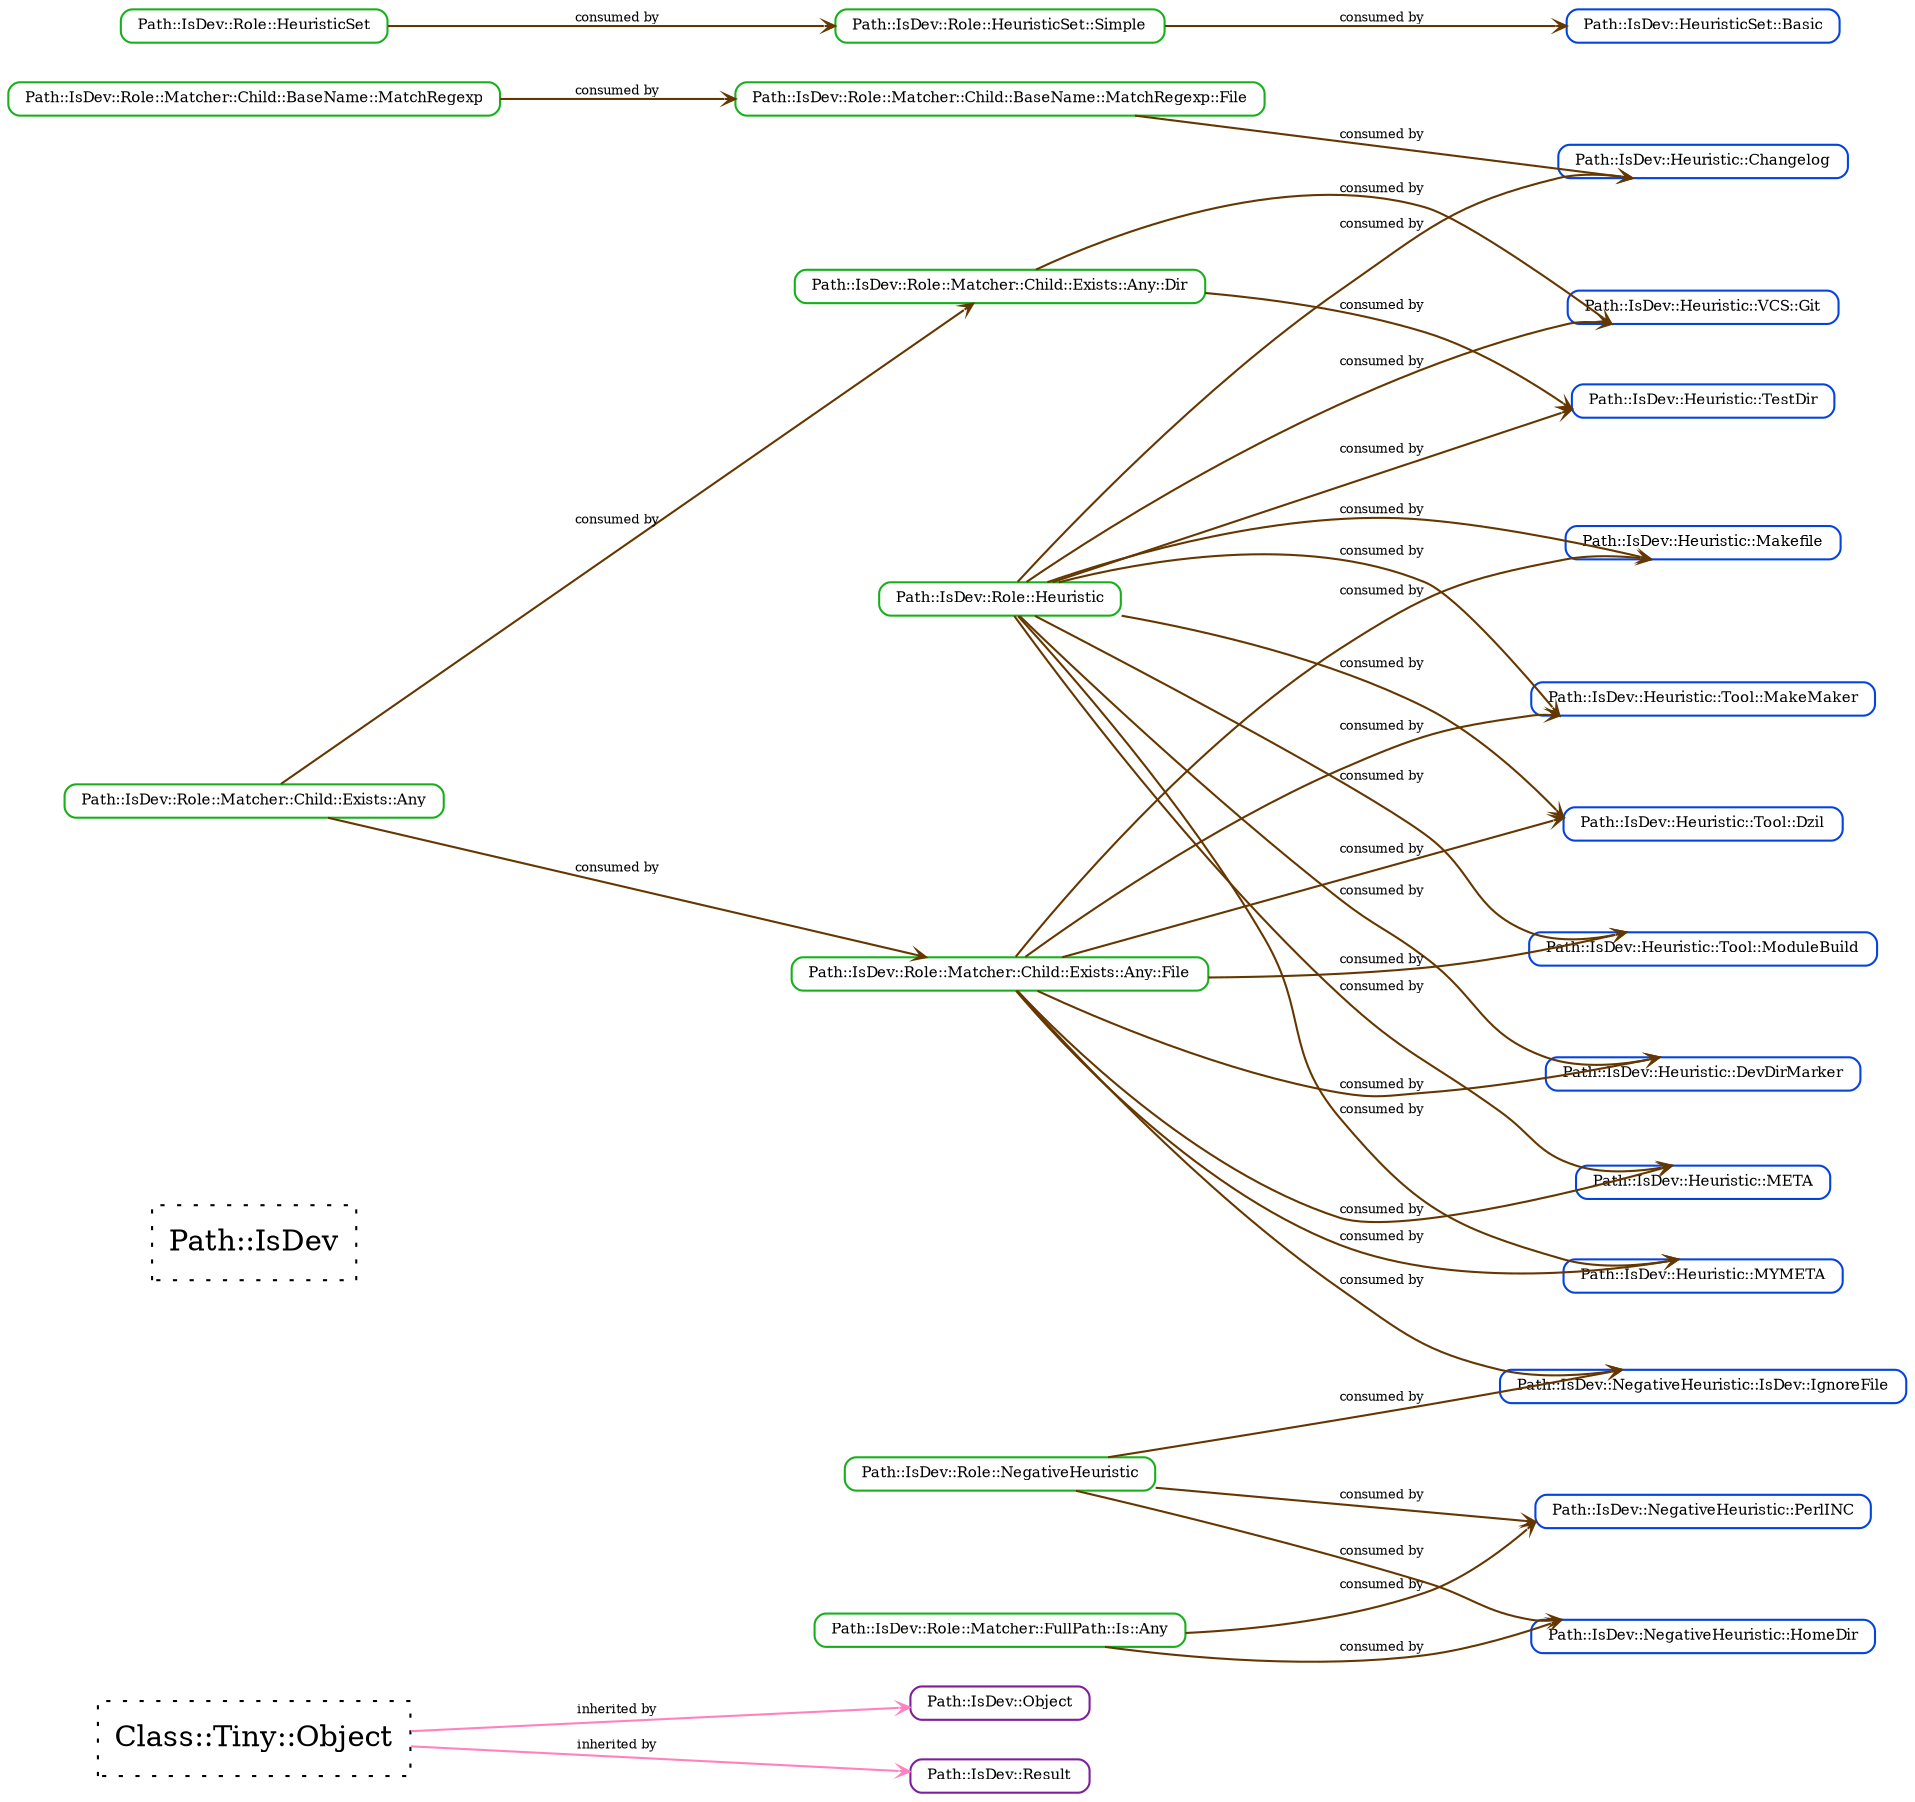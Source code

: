 strict digraph Perl {
	graph [compound=1, concentrate=1, overlap=false, rankdir=LR, ranksep=1, smoothing=triangle, splines=spline];
	node [label="\N", shape=record, style=dotted];
	edge [minlen=1];
	"Class::Tiny::Object" [label="Class::Tiny::Object"];
	"Path::IsDev" [label="Path::IsDev"];
	"Path::IsDev::Heuristic::Changelog" [label="Path::IsDev::Heuristic::Changelog", shape=Mrecord, style=solid, color="#0343df", fontsize=7, height="0.1"];
	"Path::IsDev::Heuristic::DevDirMarker" [label="Path::IsDev::Heuristic::DevDirMarker", shape=Mrecord, style=solid, color="#0343df", fontsize=7, height="0.1"];
	"Path::IsDev::Heuristic::META" [label="Path::IsDev::Heuristic::META", shape=Mrecord, style=solid, color="#0343df", fontsize=7, height="0.1"];
	"Path::IsDev::Heuristic::MYMETA" [label="Path::IsDev::Heuristic::MYMETA", shape=Mrecord, style=solid, color="#0343df", fontsize=7, height="0.1"];
	"Path::IsDev::Heuristic::Makefile" [label="Path::IsDev::Heuristic::Makefile", shape=Mrecord, style=solid, color="#0343df", fontsize=7, height="0.1"];
	"Path::IsDev::Heuristic::TestDir" [label="Path::IsDev::Heuristic::TestDir", shape=Mrecord, style=solid, color="#0343df", fontsize=7, height="0.1"];
	"Path::IsDev::Heuristic::Tool::Dzil" [label="Path::IsDev::Heuristic::Tool::Dzil", shape=Mrecord, style=solid, color="#0343df", fontsize=7, height="0.1"];
	"Path::IsDev::Heuristic::Tool::MakeMaker" [label="Path::IsDev::Heuristic::Tool::MakeMaker", shape=Mrecord, style=solid, color="#0343df", fontsize=7, height="0.1"];
	"Path::IsDev::Heuristic::Tool::ModuleBuild" [label="Path::IsDev::Heuristic::Tool::ModuleBuild", shape=Mrecord, style=solid, color="#0343df", fontsize=7, height="0.1"];
	"Path::IsDev::Heuristic::VCS::Git" [label="Path::IsDev::Heuristic::VCS::Git", shape=Mrecord, style=solid, color="#0343df", fontsize=7, height="0.1"];
	"Path::IsDev::HeuristicSet::Basic" [label="Path::IsDev::HeuristicSet::Basic", shape=Mrecord, style=solid, color="#0343df", fontsize=7, height="0.1"];
	"Path::IsDev::NegativeHeuristic::HomeDir" [label="Path::IsDev::NegativeHeuristic::HomeDir", shape=Mrecord, style=solid, color="#0343df", fontsize=7, height="0.1"];
	"Path::IsDev::NegativeHeuristic::IsDev::IgnoreFile" [label="Path::IsDev::NegativeHeuristic::IsDev::IgnoreFile", shape=Mrecord, style=solid, color="#0343df", fontsize=7, height="0.1"];
	"Path::IsDev::NegativeHeuristic::PerlINC" [label="Path::IsDev::NegativeHeuristic::PerlINC", shape=Mrecord, style=solid, color="#0343df", fontsize=7, height="0.1"];
	"Path::IsDev::Object" [label="Path::IsDev::Object", shape=Mrecord, style=solid, color="#7e1e9c", fontsize=7, height="0.1"];
	"Path::IsDev::Result" [label="Path::IsDev::Result", shape=Mrecord, style=solid, color="#7e1e9c", fontsize=7, height="0.1"];
	"Path::IsDev::Role::Heuristic" [label="Path::IsDev::Role::Heuristic", shape=Mrecord, style=solid, color="#15b01a", fontsize=7, height="0.1"];
	"Path::IsDev::Role::HeuristicSet" [label="Path::IsDev::Role::HeuristicSet", shape=Mrecord, style=solid, color="#15b01a", fontsize=7, height="0.1"];
	"Path::IsDev::Role::HeuristicSet::Simple" [label="Path::IsDev::Role::HeuristicSet::Simple", shape=Mrecord, style=solid, color="#15b01a", fontsize=7, height="0.1"];
	"Path::IsDev::Role::Matcher::Child::BaseName::MatchRegexp" [label="Path::IsDev::Role::Matcher::Child::BaseName::MatchRegexp", shape=Mrecord, style=solid, color="#15b01a", fontsize=7, height="0.1"];
	"Path::IsDev::Role::Matcher::Child::BaseName::MatchRegexp::File" [label="Path::IsDev::Role::Matcher::Child::BaseName::MatchRegexp::File", shape=Mrecord, style=solid, color="#15b01a", fontsize=7, height="0.1"];
	"Path::IsDev::Role::Matcher::Child::Exists::Any" [label="Path::IsDev::Role::Matcher::Child::Exists::Any", shape=Mrecord, style=solid, color="#15b01a", fontsize=7, height="0.1"];
	"Path::IsDev::Role::Matcher::Child::Exists::Any::Dir" [label="Path::IsDev::Role::Matcher::Child::Exists::Any::Dir", shape=Mrecord, style=solid, color="#15b01a", fontsize=7, height="0.1"];
	"Path::IsDev::Role::Matcher::Child::Exists::Any::File" [label="Path::IsDev::Role::Matcher::Child::Exists::Any::File", shape=Mrecord, style=solid, color="#15b01a", fontsize=7, height="0.1"];
	"Path::IsDev::Role::Matcher::FullPath::Is::Any" [label="Path::IsDev::Role::Matcher::FullPath::Is::Any", shape=Mrecord, style=solid, color="#15b01a", fontsize=7, height="0.1"];
	"Path::IsDev::Role::NegativeHeuristic" [label="Path::IsDev::Role::NegativeHeuristic", shape=Mrecord, style=solid, color="#15b01a", fontsize=7, height="0.1"];
	"Class::Tiny::Object" -> "Path::IsDev::Object" [arrowhead=open, arrowsize="0.5", color="#ff81c0", dir=forward, fontsize=6, headclip=1, label="inherited by", samehead=head, tailclip=1, weight=10];
	"Class::Tiny::Object" -> "Path::IsDev::Result" [arrowhead=open, arrowsize="0.5", color="#ff81c0", dir=forward, fontsize=6, headclip=1, label="inherited by", samehead=head, tailclip=1, weight=10];
	"Path::IsDev::Role::Heuristic" -> "Path::IsDev::Heuristic::Changelog" [arrowhead=open, arrowsize="0.5", color="#653700", dir=forward, fontsize=6, headclip=1, label="consumed by", samehead=head, tailclip=1, weight=5];
	"Path::IsDev::Role::Matcher::Child::BaseName::MatchRegexp::File" -> "Path::IsDev::Heuristic::Changelog" [arrowhead=open, arrowsize="0.5", color="#653700", dir=forward, fontsize=6, headclip=1, label="consumed by", samehead=head, tailclip=1, weight=5];
	"Path::IsDev::Role::Heuristic" -> "Path::IsDev::Heuristic::DevDirMarker" [arrowhead=open, arrowsize="0.5", color="#653700", dir=forward, fontsize=6, headclip=1, label="consumed by", samehead=head, tailclip=1, weight=5];
	"Path::IsDev::Role::Matcher::Child::Exists::Any::File" -> "Path::IsDev::Heuristic::DevDirMarker" [arrowhead=open, arrowsize="0.5", color="#653700", dir=forward, fontsize=6, headclip=1, label="consumed by", samehead=head, tailclip=1, weight=5];
	"Path::IsDev::Role::Heuristic" -> "Path::IsDev::Heuristic::META" [arrowhead=open, arrowsize="0.5", color="#653700", dir=forward, fontsize=6, headclip=1, label="consumed by", samehead=head, tailclip=1, weight=5];
	"Path::IsDev::Role::Matcher::Child::Exists::Any::File" -> "Path::IsDev::Heuristic::META" [arrowhead=open, arrowsize="0.5", color="#653700", dir=forward, fontsize=6, headclip=1, label="consumed by", samehead=head, tailclip=1, weight=5];
	"Path::IsDev::Role::Heuristic" -> "Path::IsDev::Heuristic::MYMETA" [arrowhead=open, arrowsize="0.5", color="#653700", dir=forward, fontsize=6, headclip=1, label="consumed by", samehead=head, tailclip=1, weight=5];
	"Path::IsDev::Role::Matcher::Child::Exists::Any::File" -> "Path::IsDev::Heuristic::MYMETA" [arrowhead=open, arrowsize="0.5", color="#653700", dir=forward, fontsize=6, headclip=1, label="consumed by", samehead=head, tailclip=1, weight=5];
	"Path::IsDev::Role::Heuristic" -> "Path::IsDev::Heuristic::Makefile" [arrowhead=open, arrowsize="0.5", color="#653700", dir=forward, fontsize=6, headclip=1, label="consumed by", samehead=head, tailclip=1, weight=5];
	"Path::IsDev::Role::Matcher::Child::Exists::Any::File" -> "Path::IsDev::Heuristic::Makefile" [arrowhead=open, arrowsize="0.5", color="#653700", dir=forward, fontsize=6, headclip=1, label="consumed by", samehead=head, tailclip=1, weight=5];
	"Path::IsDev::Role::Heuristic" -> "Path::IsDev::Heuristic::TestDir" [arrowhead=open, arrowsize="0.5", color="#653700", dir=forward, fontsize=6, headclip=1, label="consumed by", samehead=head, tailclip=1, weight=5];
	"Path::IsDev::Role::Matcher::Child::Exists::Any::Dir" -> "Path::IsDev::Heuristic::TestDir" [arrowhead=open, arrowsize="0.5", color="#653700", dir=forward, fontsize=6, headclip=1, label="consumed by", samehead=head, tailclip=1, weight=5];
	"Path::IsDev::Role::HeuristicSet::Simple" -> "Path::IsDev::HeuristicSet::Basic" [arrowhead=open, arrowsize="0.5", color="#653700", dir=forward, fontsize=6, headclip=1, label="consumed by", samehead=head, tailclip=1, weight=5];
	"Path::IsDev::Role::NegativeHeuristic" -> "Path::IsDev::NegativeHeuristic::HomeDir" [arrowhead=open, arrowsize="0.5", color="#653700", dir=forward, fontsize=6, headclip=1, label="consumed by", samehead=head, tailclip=1, weight=5];
	"Path::IsDev::Role::Matcher::FullPath::Is::Any" -> "Path::IsDev::NegativeHeuristic::HomeDir" [arrowhead=open, arrowsize="0.5", color="#653700", dir=forward, fontsize=6, headclip=1, label="consumed by", samehead=head, tailclip=1, weight=5];
	"Path::IsDev::Role::NegativeHeuristic" -> "Path::IsDev::NegativeHeuristic::PerlINC" [arrowhead=open, arrowsize="0.5", color="#653700", dir=forward, fontsize=6, headclip=1, label="consumed by", samehead=head, tailclip=1, weight=5];
	"Path::IsDev::Role::Matcher::FullPath::Is::Any" -> "Path::IsDev::NegativeHeuristic::PerlINC" [arrowhead=open, arrowsize="0.5", color="#653700", dir=forward, fontsize=6, headclip=1, label="consumed by", samehead=head, tailclip=1, weight=5];
	"Path::IsDev::Role::Heuristic" -> "Path::IsDev::Heuristic::Tool::Dzil" [arrowhead=open, arrowsize="0.5", color="#653700", dir=forward, fontsize=6, headclip=1, label="consumed by", samehead=head, tailclip=1, weight=5];
	"Path::IsDev::Role::Matcher::Child::Exists::Any::File" -> "Path::IsDev::Heuristic::Tool::Dzil" [arrowhead=open, arrowsize="0.5", color="#653700", dir=forward, fontsize=6, headclip=1, label="consumed by", samehead=head, tailclip=1, weight=5];
	"Path::IsDev::Role::Heuristic" -> "Path::IsDev::Heuristic::Tool::MakeMaker" [arrowhead=open, arrowsize="0.5", color="#653700", dir=forward, fontsize=6, headclip=1, label="consumed by", samehead=head, tailclip=1, weight=5];
	"Path::IsDev::Role::Matcher::Child::Exists::Any::File" -> "Path::IsDev::Heuristic::Tool::MakeMaker" [arrowhead=open, arrowsize="0.5", color="#653700", dir=forward, fontsize=6, headclip=1, label="consumed by", samehead=head, tailclip=1, weight=5];
	"Path::IsDev::Role::Heuristic" -> "Path::IsDev::Heuristic::Tool::ModuleBuild" [arrowhead=open, arrowsize="0.5", color="#653700", dir=forward, fontsize=6, headclip=1, label="consumed by", samehead=head, tailclip=1, weight=5];
	"Path::IsDev::Role::Matcher::Child::Exists::Any::File" -> "Path::IsDev::Heuristic::Tool::ModuleBuild" [arrowhead=open, arrowsize="0.5", color="#653700", dir=forward, fontsize=6, headclip=1, label="consumed by", samehead=head, tailclip=1, weight=5];
	"Path::IsDev::Role::Heuristic" -> "Path::IsDev::Heuristic::VCS::Git" [arrowhead=open, arrowsize="0.5", color="#653700", dir=forward, fontsize=6, headclip=1, label="consumed by", samehead=head, tailclip=1, weight=5];
	"Path::IsDev::Role::Matcher::Child::Exists::Any::Dir" -> "Path::IsDev::Heuristic::VCS::Git" [arrowhead=open, arrowsize="0.5", color="#653700", dir=forward, fontsize=6, headclip=1, label="consumed by", samehead=head, tailclip=1, weight=5];
	"Path::IsDev::Role::NegativeHeuristic" -> "Path::IsDev::NegativeHeuristic::IsDev::IgnoreFile" [arrowhead=open, arrowsize="0.5", color="#653700", dir=forward, fontsize=6, headclip=1, label="consumed by", samehead=head, tailclip=1, weight=5];
	"Path::IsDev::Role::Matcher::Child::Exists::Any::File" -> "Path::IsDev::NegativeHeuristic::IsDev::IgnoreFile" [arrowhead=open, arrowsize="0.5", color="#653700", dir=forward, fontsize=6, headclip=1, label="consumed by", samehead=head, tailclip=1, weight=5];
	"Path::IsDev::Role::HeuristicSet" -> "Path::IsDev::Role::HeuristicSet::Simple" [arrowhead=open, arrowsize="0.5", color="#653700", dir=forward, fontsize=6, headclip=1, label="consumed by", samehead=head, tailclip=1, weight=5];
	"Path::IsDev::Role::Matcher::Child::BaseName::MatchRegexp" -> "Path::IsDev::Role::Matcher::Child::BaseName::MatchRegexp::File" [arrowhead=open, arrowsize="0.5", color="#653700", dir=forward, fontsize=6, headclip=1, label="consumed by", samehead=head, tailclip=1, weight=5];
	"Path::IsDev::Role::Matcher::Child::Exists::Any" -> "Path::IsDev::Role::Matcher::Child::Exists::Any::Dir" [arrowhead=open, arrowsize="0.5", color="#653700", dir=forward, fontsize=6, headclip=1, label="consumed by", samehead=head, tailclip=1, weight=5];
	"Path::IsDev::Role::Matcher::Child::Exists::Any" -> "Path::IsDev::Role::Matcher::Child::Exists::Any::File" [arrowhead=open, arrowsize="0.5", color="#653700", dir=forward, fontsize=6, headclip=1, label="consumed by", samehead=head, tailclip=1, weight=5];
}
